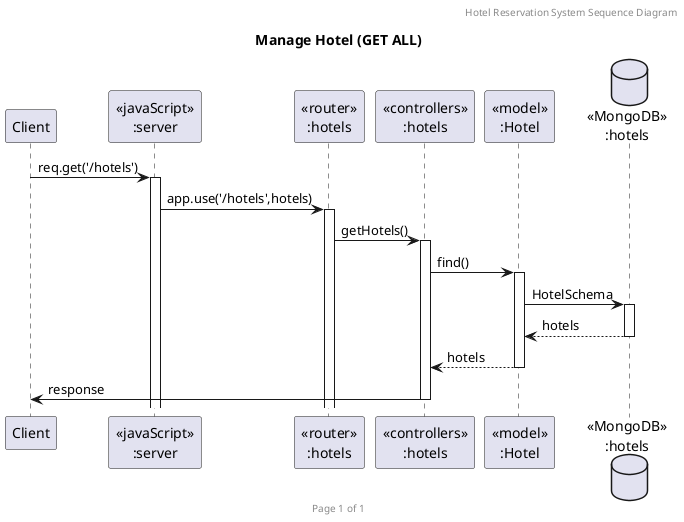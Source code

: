 @startuml Manage Hotel (GET ALL)

header Hotel Reservation System Sequence Diagram
footer Page %page% of %lastpage%
title "Manage Hotel (GET ALL)"

participant "Client" as client
participant "<<javaScript>>\n:server" as server
participant "<<router>>\n:hotels" as routerHotels
participant "<<controllers>>\n:hotels" as controllersHotels
participant "<<model>>\n:Hotel" as modelHotel
database "<<MongoDB>>\n:hotels" as HotelsDatabase

client->server ++:req.get('/hotels')
server->routerHotels ++:app.use('/hotels',hotels)
routerHotels -> controllersHotels ++:getHotels()
controllersHotels->modelHotel ++:find()
modelHotel ->HotelsDatabase ++: HotelSchema
HotelsDatabase --> modelHotel --: hotels
controllersHotels <-- modelHotel --:hotels
controllersHotels->client --:response

@enduml
